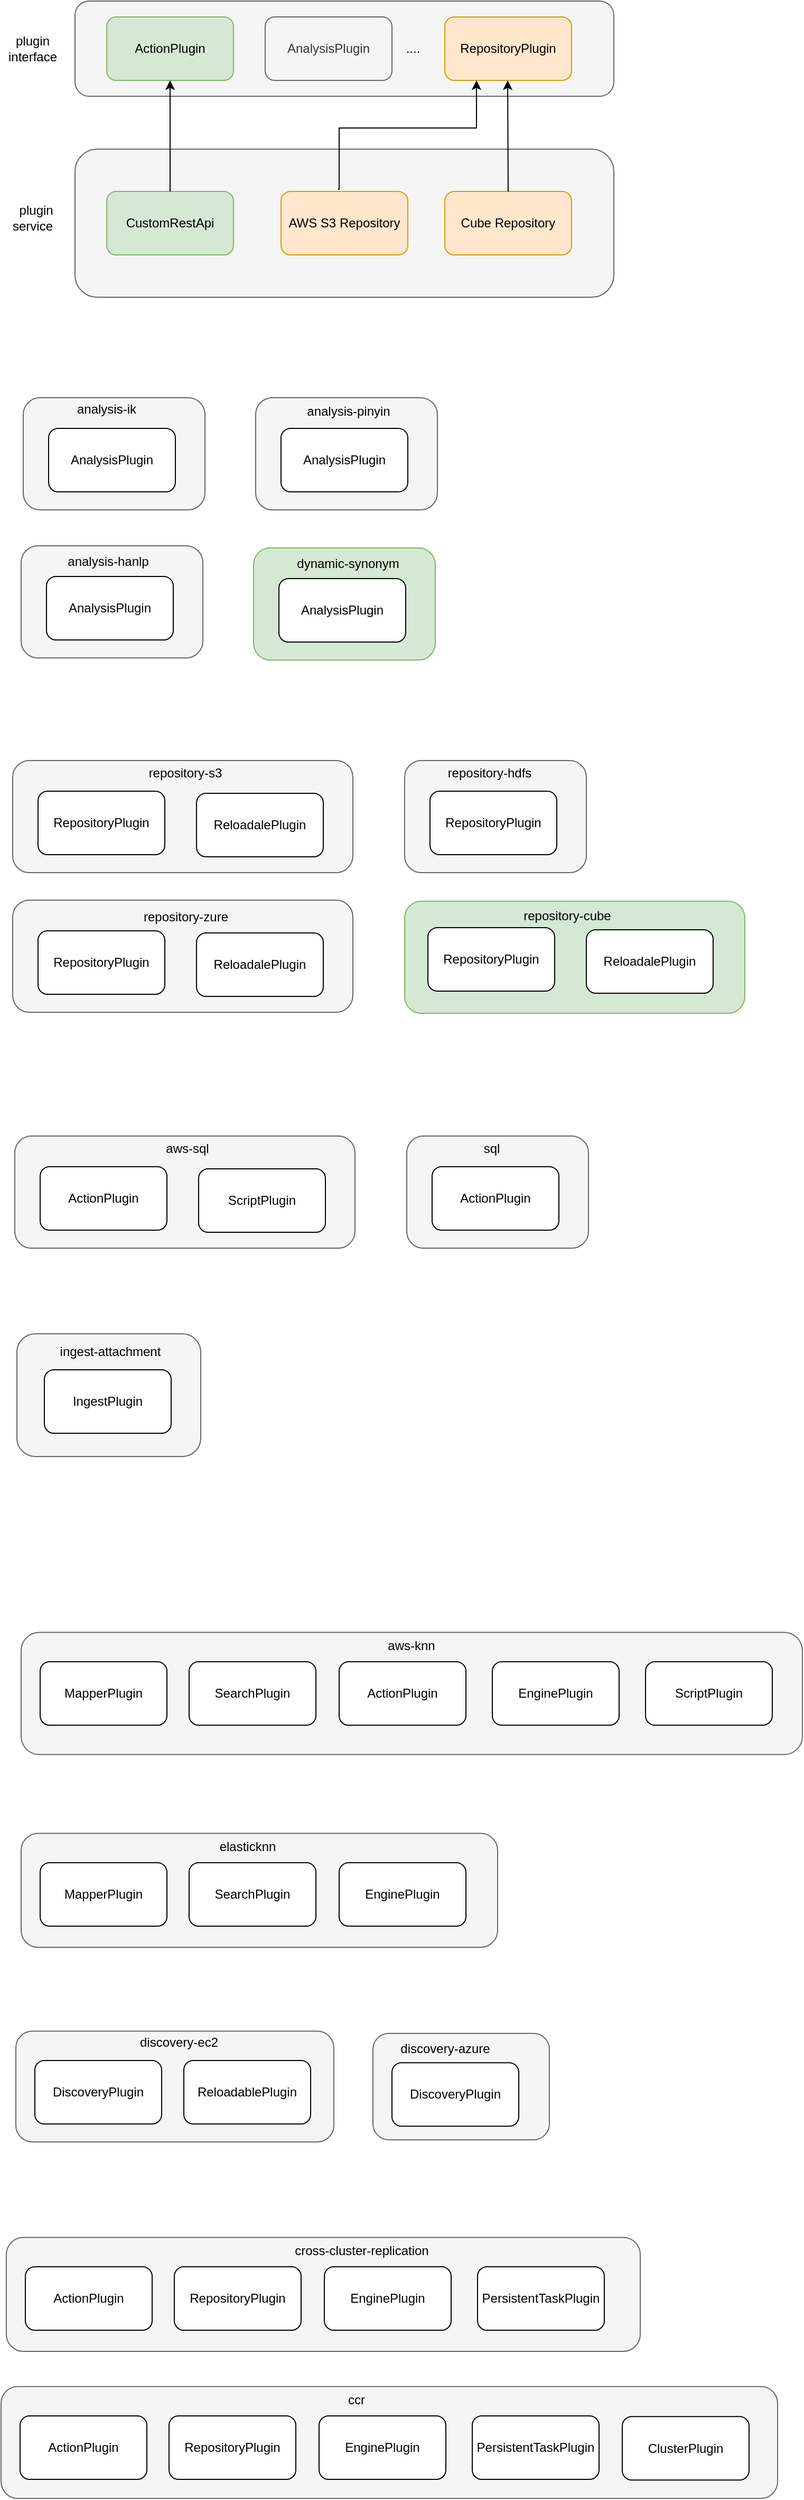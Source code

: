 <mxfile version="20.5.3" type="github">
  <diagram id="xo_CiO_Yl4N48_bS63rh" name="第 1 页">
    <mxGraphModel dx="946" dy="614" grid="0" gridSize="10" guides="1" tooltips="1" connect="1" arrows="1" fold="1" page="1" pageScale="1" pageWidth="1169" pageHeight="1654" math="0" shadow="0">
      <root>
        <mxCell id="0" />
        <mxCell id="1" parent="0" />
        <mxCell id="fHE2T1uiIEL0fMKhrEIc-2" value="" style="rounded=1;whiteSpace=wrap;html=1;fillColor=#f5f5f5;strokeColor=#666666;fontColor=#333333;" parent="1" vertex="1">
          <mxGeometry x="190" y="210" width="510" height="90" as="geometry" />
        </mxCell>
        <mxCell id="fHE2T1uiIEL0fMKhrEIc-3" value="ActionPlugin" style="rounded=1;whiteSpace=wrap;html=1;fillColor=#d5e8d4;strokeColor=#82b366;" parent="1" vertex="1">
          <mxGeometry x="220" y="225" width="120" height="60" as="geometry" />
        </mxCell>
        <mxCell id="fHE2T1uiIEL0fMKhrEIc-4" value="" style="rounded=1;whiteSpace=wrap;html=1;fillColor=#f5f5f5;fontColor=#333333;strokeColor=#666666;" parent="1" vertex="1">
          <mxGeometry x="190" y="350" width="510" height="140" as="geometry" />
        </mxCell>
        <mxCell id="fHE2T1uiIEL0fMKhrEIc-5" value="AnalysisPlugin" style="rounded=1;whiteSpace=wrap;html=1;fillColor=#f5f5f5;strokeColor=#666666;fontColor=#333333;" parent="1" vertex="1">
          <mxGeometry x="370" y="225" width="120" height="60" as="geometry" />
        </mxCell>
        <mxCell id="fHE2T1uiIEL0fMKhrEIc-7" value="...." style="text;html=1;strokeColor=none;fillColor=none;align=center;verticalAlign=middle;whiteSpace=wrap;rounded=0;" parent="1" vertex="1">
          <mxGeometry x="480" y="240" width="60" height="30" as="geometry" />
        </mxCell>
        <mxCell id="fHE2T1uiIEL0fMKhrEIc-8" value="plugin interface" style="text;html=1;strokeColor=none;fillColor=none;align=center;verticalAlign=middle;whiteSpace=wrap;rounded=0;" parent="1" vertex="1">
          <mxGeometry x="120" y="240" width="60" height="30" as="geometry" />
        </mxCell>
        <mxCell id="fHE2T1uiIEL0fMKhrEIc-9" value="CustomRestApi" style="rounded=1;whiteSpace=wrap;html=1;fillColor=#d5e8d4;strokeColor=#82b366;" parent="1" vertex="1">
          <mxGeometry x="220" y="390" width="120" height="60" as="geometry" />
        </mxCell>
        <mxCell id="fHE2T1uiIEL0fMKhrEIc-10" value="RepositoryPlugin" style="rounded=1;whiteSpace=wrap;html=1;fillColor=#ffe6cc;strokeColor=#d79b00;" parent="1" vertex="1">
          <mxGeometry x="540" y="225" width="120" height="60" as="geometry" />
        </mxCell>
        <mxCell id="fHE2T1uiIEL0fMKhrEIc-11" value="" style="endArrow=classic;html=1;rounded=0;entryX=0.5;entryY=1;entryDx=0;entryDy=0;" parent="1" source="fHE2T1uiIEL0fMKhrEIc-9" target="fHE2T1uiIEL0fMKhrEIc-3" edge="1">
          <mxGeometry width="50" height="50" relative="1" as="geometry">
            <mxPoint x="450" y="350" as="sourcePoint" />
            <mxPoint x="500" y="300" as="targetPoint" />
          </mxGeometry>
        </mxCell>
        <mxCell id="fHE2T1uiIEL0fMKhrEIc-12" value="AWS S3 Repository" style="rounded=1;whiteSpace=wrap;html=1;fillColor=#ffe6cc;strokeColor=#d79b00;" parent="1" vertex="1">
          <mxGeometry x="385" y="390" width="120" height="60" as="geometry" />
        </mxCell>
        <mxCell id="fHE2T1uiIEL0fMKhrEIc-13" value="Cube Repository" style="rounded=1;whiteSpace=wrap;html=1;fillColor=#ffe6cc;strokeColor=#d79b00;" parent="1" vertex="1">
          <mxGeometry x="540" y="390" width="120" height="60" as="geometry" />
        </mxCell>
        <mxCell id="fHE2T1uiIEL0fMKhrEIc-14" value="" style="endArrow=classic;html=1;rounded=0;edgeStyle=orthogonalEdgeStyle;entryX=0.25;entryY=1;entryDx=0;entryDy=0;exitX=0.45;exitY=-0.033;exitDx=0;exitDy=0;exitPerimeter=0;" parent="1" source="fHE2T1uiIEL0fMKhrEIc-12" target="fHE2T1uiIEL0fMKhrEIc-10" edge="1">
          <mxGeometry width="50" height="50" relative="1" as="geometry">
            <mxPoint x="440" y="385" as="sourcePoint" />
            <mxPoint x="500" y="340" as="targetPoint" />
            <Array as="points">
              <mxPoint x="440" y="388" />
              <mxPoint x="440" y="330" />
              <mxPoint x="570" y="330" />
            </Array>
          </mxGeometry>
        </mxCell>
        <mxCell id="fHE2T1uiIEL0fMKhrEIc-15" value="" style="endArrow=classic;html=1;rounded=0;" parent="1" edge="1">
          <mxGeometry width="50" height="50" relative="1" as="geometry">
            <mxPoint x="600" y="390" as="sourcePoint" />
            <mxPoint x="599.5" y="285" as="targetPoint" />
          </mxGeometry>
        </mxCell>
        <mxCell id="fHE2T1uiIEL0fMKhrEIc-16" value="&amp;nbsp; plugin service" style="text;html=1;strokeColor=none;fillColor=none;align=center;verticalAlign=middle;whiteSpace=wrap;rounded=0;" parent="1" vertex="1">
          <mxGeometry x="120" y="400" width="60" height="30" as="geometry" />
        </mxCell>
        <mxCell id="_94Ime-4hOuovqoKaUaG-1" value="" style="rounded=1;whiteSpace=wrap;html=1;fillColor=#f5f5f5;fontColor=#333333;strokeColor=#666666;" parent="1" vertex="1">
          <mxGeometry x="141" y="585" width="172" height="106" as="geometry" />
        </mxCell>
        <mxCell id="_94Ime-4hOuovqoKaUaG-2" value="analysis-ik" style="text;html=1;strokeColor=none;fillColor=none;align=center;verticalAlign=middle;whiteSpace=wrap;rounded=0;" parent="1" vertex="1">
          <mxGeometry x="190" y="581" width="60" height="30" as="geometry" />
        </mxCell>
        <mxCell id="_94Ime-4hOuovqoKaUaG-3" value="AnalysisPlugin" style="rounded=1;whiteSpace=wrap;html=1;" parent="1" vertex="1">
          <mxGeometry x="165" y="614" width="120" height="60" as="geometry" />
        </mxCell>
        <mxCell id="_94Ime-4hOuovqoKaUaG-4" value="" style="rounded=1;whiteSpace=wrap;html=1;fillColor=#f5f5f5;fontColor=#333333;strokeColor=#666666;" parent="1" vertex="1">
          <mxGeometry x="361" y="585" width="172" height="106" as="geometry" />
        </mxCell>
        <mxCell id="_94Ime-4hOuovqoKaUaG-5" value="analysis-pinyin" style="text;html=1;strokeColor=none;fillColor=none;align=center;verticalAlign=middle;whiteSpace=wrap;rounded=0;" parent="1" vertex="1">
          <mxGeometry x="398" y="583" width="102" height="30" as="geometry" />
        </mxCell>
        <mxCell id="_94Ime-4hOuovqoKaUaG-6" value="AnalysisPlugin" style="rounded=1;whiteSpace=wrap;html=1;" parent="1" vertex="1">
          <mxGeometry x="385" y="614" width="120" height="60" as="geometry" />
        </mxCell>
        <mxCell id="_94Ime-4hOuovqoKaUaG-7" value="" style="rounded=1;whiteSpace=wrap;html=1;fillColor=#f5f5f5;fontColor=#333333;strokeColor=#666666;" parent="1" vertex="1">
          <mxGeometry x="139" y="725" width="172" height="106" as="geometry" />
        </mxCell>
        <mxCell id="_94Ime-4hOuovqoKaUaG-8" value="analysis-hanlp" style="text;html=1;strokeColor=none;fillColor=none;align=center;verticalAlign=middle;whiteSpace=wrap;rounded=0;" parent="1" vertex="1">
          <mxGeometry x="177" y="725" width="89" height="30" as="geometry" />
        </mxCell>
        <mxCell id="_94Ime-4hOuovqoKaUaG-9" value="AnalysisPlugin" style="rounded=1;whiteSpace=wrap;html=1;" parent="1" vertex="1">
          <mxGeometry x="163" y="754" width="120" height="60" as="geometry" />
        </mxCell>
        <mxCell id="_94Ime-4hOuovqoKaUaG-10" value="" style="rounded=1;whiteSpace=wrap;html=1;fillColor=#f5f5f5;fontColor=#333333;strokeColor=#666666;" parent="1" vertex="1">
          <mxGeometry x="131" y="928" width="322" height="106" as="geometry" />
        </mxCell>
        <mxCell id="_94Ime-4hOuovqoKaUaG-11" value="repository-s3" style="text;html=1;strokeColor=none;fillColor=none;align=center;verticalAlign=middle;whiteSpace=wrap;rounded=0;" parent="1" vertex="1">
          <mxGeometry x="254" y="925" width="81" height="30" as="geometry" />
        </mxCell>
        <mxCell id="_94Ime-4hOuovqoKaUaG-12" value="RepositoryPlugin" style="rounded=1;whiteSpace=wrap;html=1;" parent="1" vertex="1">
          <mxGeometry x="155" y="957" width="120" height="60" as="geometry" />
        </mxCell>
        <mxCell id="_94Ime-4hOuovqoKaUaG-13" value="ReloadalePlugin" style="rounded=1;whiteSpace=wrap;html=1;" parent="1" vertex="1">
          <mxGeometry x="305" y="959" width="120" height="60" as="geometry" />
        </mxCell>
        <mxCell id="_94Ime-4hOuovqoKaUaG-14" value="" style="rounded=1;whiteSpace=wrap;html=1;fillColor=#f5f5f5;fontColor=#333333;strokeColor=#666666;" parent="1" vertex="1">
          <mxGeometry x="131" y="1060" width="322" height="106" as="geometry" />
        </mxCell>
        <mxCell id="_94Ime-4hOuovqoKaUaG-15" value="repository-zure" style="text;html=1;strokeColor=none;fillColor=none;align=center;verticalAlign=middle;whiteSpace=wrap;rounded=0;" parent="1" vertex="1">
          <mxGeometry x="246" y="1061" width="98" height="30" as="geometry" />
        </mxCell>
        <mxCell id="_94Ime-4hOuovqoKaUaG-16" value="RepositoryPlugin" style="rounded=1;whiteSpace=wrap;html=1;" parent="1" vertex="1">
          <mxGeometry x="155" y="1089" width="120" height="60" as="geometry" />
        </mxCell>
        <mxCell id="_94Ime-4hOuovqoKaUaG-17" value="ReloadalePlugin" style="rounded=1;whiteSpace=wrap;html=1;" parent="1" vertex="1">
          <mxGeometry x="305" y="1091" width="120" height="60" as="geometry" />
        </mxCell>
        <mxCell id="_94Ime-4hOuovqoKaUaG-18" value="" style="rounded=1;whiteSpace=wrap;html=1;fillColor=#d5e8d4;strokeColor=#82b366;" parent="1" vertex="1">
          <mxGeometry x="502" y="1061" width="322" height="106" as="geometry" />
        </mxCell>
        <mxCell id="_94Ime-4hOuovqoKaUaG-19" value="RepositoryPlugin" style="rounded=1;whiteSpace=wrap;html=1;" parent="1" vertex="1">
          <mxGeometry x="524" y="1086" width="120" height="60" as="geometry" />
        </mxCell>
        <mxCell id="_94Ime-4hOuovqoKaUaG-20" value="ReloadalePlugin" style="rounded=1;whiteSpace=wrap;html=1;" parent="1" vertex="1">
          <mxGeometry x="674" y="1088" width="120" height="60" as="geometry" />
        </mxCell>
        <mxCell id="_94Ime-4hOuovqoKaUaG-21" value="repository-cube" style="text;html=1;strokeColor=none;fillColor=none;align=center;verticalAlign=middle;whiteSpace=wrap;rounded=0;" parent="1" vertex="1">
          <mxGeometry x="607" y="1060" width="98" height="30" as="geometry" />
        </mxCell>
        <mxCell id="_94Ime-4hOuovqoKaUaG-22" value="" style="rounded=1;whiteSpace=wrap;html=1;fillColor=#f5f5f5;fontColor=#333333;strokeColor=#666666;" parent="1" vertex="1">
          <mxGeometry x="502" y="928" width="172" height="106" as="geometry" />
        </mxCell>
        <mxCell id="_94Ime-4hOuovqoKaUaG-23" value="repository-hdfs" style="text;html=1;strokeColor=none;fillColor=none;align=center;verticalAlign=middle;whiteSpace=wrap;rounded=0;" parent="1" vertex="1">
          <mxGeometry x="536" y="925" width="93" height="30" as="geometry" />
        </mxCell>
        <mxCell id="_94Ime-4hOuovqoKaUaG-24" value="RepositoryPlugin" style="rounded=1;whiteSpace=wrap;html=1;" parent="1" vertex="1">
          <mxGeometry x="526" y="957" width="120" height="60" as="geometry" />
        </mxCell>
        <mxCell id="_94Ime-4hOuovqoKaUaG-25" value="" style="rounded=1;whiteSpace=wrap;html=1;fillColor=#d5e8d4;strokeColor=#82b366;" parent="1" vertex="1">
          <mxGeometry x="359" y="727" width="172" height="106" as="geometry" />
        </mxCell>
        <mxCell id="_94Ime-4hOuovqoKaUaG-26" value="dynamic-synonym" style="text;html=1;strokeColor=none;fillColor=none;align=center;verticalAlign=middle;whiteSpace=wrap;rounded=0;" parent="1" vertex="1">
          <mxGeometry x="397" y="727" width="103" height="30" as="geometry" />
        </mxCell>
        <mxCell id="_94Ime-4hOuovqoKaUaG-27" value="AnalysisPlugin" style="rounded=1;whiteSpace=wrap;html=1;" parent="1" vertex="1">
          <mxGeometry x="383" y="756" width="120" height="60" as="geometry" />
        </mxCell>
        <mxCell id="ndxp9ri9iPsZWDE7ssAo-4" value="" style="rounded=1;whiteSpace=wrap;html=1;fillColor=#f5f5f5;fontColor=#333333;strokeColor=#666666;" vertex="1" parent="1">
          <mxGeometry x="133" y="1283" width="322" height="106" as="geometry" />
        </mxCell>
        <mxCell id="ndxp9ri9iPsZWDE7ssAo-5" value="aws-sql" style="text;html=1;strokeColor=none;fillColor=none;align=center;verticalAlign=middle;whiteSpace=wrap;rounded=0;" vertex="1" parent="1">
          <mxGeometry x="256" y="1280" width="81" height="30" as="geometry" />
        </mxCell>
        <mxCell id="ndxp9ri9iPsZWDE7ssAo-6" value="ActionPlugin" style="rounded=1;whiteSpace=wrap;html=1;" vertex="1" parent="1">
          <mxGeometry x="157" y="1312" width="120" height="60" as="geometry" />
        </mxCell>
        <mxCell id="ndxp9ri9iPsZWDE7ssAo-7" value="ScriptPlugin" style="rounded=1;whiteSpace=wrap;html=1;" vertex="1" parent="1">
          <mxGeometry x="307" y="1314" width="120" height="60" as="geometry" />
        </mxCell>
        <mxCell id="ndxp9ri9iPsZWDE7ssAo-8" value="" style="rounded=1;whiteSpace=wrap;html=1;fillColor=#f5f5f5;fontColor=#333333;strokeColor=#666666;" vertex="1" parent="1">
          <mxGeometry x="504" y="1283" width="172" height="106" as="geometry" />
        </mxCell>
        <mxCell id="ndxp9ri9iPsZWDE7ssAo-9" value="sql" style="text;html=1;strokeColor=none;fillColor=none;align=center;verticalAlign=middle;whiteSpace=wrap;rounded=0;" vertex="1" parent="1">
          <mxGeometry x="538" y="1280" width="93" height="30" as="geometry" />
        </mxCell>
        <mxCell id="ndxp9ri9iPsZWDE7ssAo-10" value="ActionPlugin" style="rounded=1;whiteSpace=wrap;html=1;" vertex="1" parent="1">
          <mxGeometry x="528" y="1312" width="120" height="60" as="geometry" />
        </mxCell>
        <mxCell id="ndxp9ri9iPsZWDE7ssAo-15" value="" style="rounded=1;whiteSpace=wrap;html=1;fillColor=#f5f5f5;fontColor=#333333;strokeColor=#666666;" vertex="1" parent="1">
          <mxGeometry x="139" y="1752.25" width="739.5" height="115.5" as="geometry" />
        </mxCell>
        <mxCell id="ndxp9ri9iPsZWDE7ssAo-16" value="aws-knn" style="text;html=1;strokeColor=none;fillColor=none;align=center;verticalAlign=middle;whiteSpace=wrap;rounded=0;" vertex="1" parent="1">
          <mxGeometry x="468.25" y="1750" width="81" height="30" as="geometry" />
        </mxCell>
        <mxCell id="ndxp9ri9iPsZWDE7ssAo-17" value="MapperPlugin" style="rounded=1;whiteSpace=wrap;html=1;" vertex="1" parent="1">
          <mxGeometry x="157" y="1780" width="120" height="60" as="geometry" />
        </mxCell>
        <mxCell id="ndxp9ri9iPsZWDE7ssAo-18" value="SearchPlugin" style="rounded=1;whiteSpace=wrap;html=1;" vertex="1" parent="1">
          <mxGeometry x="298" y="1780" width="120" height="60" as="geometry" />
        </mxCell>
        <mxCell id="ndxp9ri9iPsZWDE7ssAo-22" value="ActionPlugin" style="rounded=1;whiteSpace=wrap;html=1;" vertex="1" parent="1">
          <mxGeometry x="440" y="1780" width="120" height="60" as="geometry" />
        </mxCell>
        <mxCell id="ndxp9ri9iPsZWDE7ssAo-23" value="EnginePlugin" style="rounded=1;whiteSpace=wrap;html=1;" vertex="1" parent="1">
          <mxGeometry x="585" y="1780" width="120" height="60" as="geometry" />
        </mxCell>
        <mxCell id="ndxp9ri9iPsZWDE7ssAo-24" value="ScriptPlugin" style="rounded=1;whiteSpace=wrap;html=1;" vertex="1" parent="1">
          <mxGeometry x="730" y="1780" width="120" height="60" as="geometry" />
        </mxCell>
        <mxCell id="ndxp9ri9iPsZWDE7ssAo-25" value="" style="rounded=1;whiteSpace=wrap;html=1;fillColor=#f5f5f5;fontColor=#333333;strokeColor=#666666;" vertex="1" parent="1">
          <mxGeometry x="139" y="1942.25" width="451" height="107.75" as="geometry" />
        </mxCell>
        <mxCell id="ndxp9ri9iPsZWDE7ssAo-26" value="elasticknn" style="text;html=1;strokeColor=none;fillColor=none;align=center;verticalAlign=middle;whiteSpace=wrap;rounded=0;" vertex="1" parent="1">
          <mxGeometry x="313" y="1940" width="81" height="30" as="geometry" />
        </mxCell>
        <mxCell id="ndxp9ri9iPsZWDE7ssAo-27" value="MapperPlugin" style="rounded=1;whiteSpace=wrap;html=1;" vertex="1" parent="1">
          <mxGeometry x="157" y="1970" width="120" height="60" as="geometry" />
        </mxCell>
        <mxCell id="ndxp9ri9iPsZWDE7ssAo-28" value="SearchPlugin" style="rounded=1;whiteSpace=wrap;html=1;" vertex="1" parent="1">
          <mxGeometry x="298" y="1970" width="120" height="60" as="geometry" />
        </mxCell>
        <mxCell id="ndxp9ri9iPsZWDE7ssAo-30" value="EnginePlugin" style="rounded=1;whiteSpace=wrap;html=1;" vertex="1" parent="1">
          <mxGeometry x="440" y="1970" width="120" height="60" as="geometry" />
        </mxCell>
        <mxCell id="ndxp9ri9iPsZWDE7ssAo-32" value="" style="rounded=1;whiteSpace=wrap;html=1;fillColor=#f5f5f5;fontColor=#333333;strokeColor=#666666;" vertex="1" parent="1">
          <mxGeometry x="135" y="1470" width="174" height="116" as="geometry" />
        </mxCell>
        <mxCell id="ndxp9ri9iPsZWDE7ssAo-33" value="ingest-attachment" style="text;html=1;strokeColor=none;fillColor=none;align=center;verticalAlign=middle;whiteSpace=wrap;rounded=0;" vertex="1" parent="1">
          <mxGeometry x="171" y="1472" width="105" height="30" as="geometry" />
        </mxCell>
        <mxCell id="ndxp9ri9iPsZWDE7ssAo-34" value="IngestPlugin" style="rounded=1;whiteSpace=wrap;html=1;" vertex="1" parent="1">
          <mxGeometry x="161" y="1504" width="120" height="60" as="geometry" />
        </mxCell>
        <mxCell id="ndxp9ri9iPsZWDE7ssAo-41" value="" style="rounded=1;whiteSpace=wrap;html=1;fillColor=#f5f5f5;fontColor=#333333;strokeColor=#666666;" vertex="1" parent="1">
          <mxGeometry x="134" y="2129.25" width="301" height="104.75" as="geometry" />
        </mxCell>
        <mxCell id="ndxp9ri9iPsZWDE7ssAo-42" value="discovery-ec2" style="text;html=1;strokeColor=none;fillColor=none;align=center;verticalAlign=middle;whiteSpace=wrap;rounded=0;" vertex="1" parent="1">
          <mxGeometry x="248" y="2125" width="81" height="30" as="geometry" />
        </mxCell>
        <mxCell id="ndxp9ri9iPsZWDE7ssAo-43" value="DiscoveryPlugin" style="rounded=1;whiteSpace=wrap;html=1;" vertex="1" parent="1">
          <mxGeometry x="152" y="2157" width="120" height="60" as="geometry" />
        </mxCell>
        <mxCell id="ndxp9ri9iPsZWDE7ssAo-44" value="ReloadablePlugin" style="rounded=1;whiteSpace=wrap;html=1;" vertex="1" parent="1">
          <mxGeometry x="293" y="2157" width="120" height="60" as="geometry" />
        </mxCell>
        <mxCell id="ndxp9ri9iPsZWDE7ssAo-46" value="" style="rounded=1;whiteSpace=wrap;html=1;fillColor=#f5f5f5;fontColor=#333333;strokeColor=#666666;" vertex="1" parent="1">
          <mxGeometry x="472" y="2131.38" width="167" height="100.62" as="geometry" />
        </mxCell>
        <mxCell id="ndxp9ri9iPsZWDE7ssAo-47" value="discovery-azure" style="text;html=1;strokeColor=none;fillColor=none;align=center;verticalAlign=middle;whiteSpace=wrap;rounded=0;" vertex="1" parent="1">
          <mxGeometry x="474" y="2131.38" width="133" height="30" as="geometry" />
        </mxCell>
        <mxCell id="ndxp9ri9iPsZWDE7ssAo-48" value="DiscoveryPlugin" style="rounded=1;whiteSpace=wrap;html=1;" vertex="1" parent="1">
          <mxGeometry x="490" y="2159.13" width="120" height="60" as="geometry" />
        </mxCell>
        <mxCell id="ndxp9ri9iPsZWDE7ssAo-50" value="" style="rounded=1;whiteSpace=wrap;html=1;fillColor=#f5f5f5;fontColor=#333333;strokeColor=#666666;" vertex="1" parent="1">
          <mxGeometry x="125" y="2324.25" width="600" height="107.75" as="geometry" />
        </mxCell>
        <mxCell id="ndxp9ri9iPsZWDE7ssAo-51" value="cross-cluster-replication" style="text;html=1;strokeColor=none;fillColor=none;align=center;verticalAlign=middle;whiteSpace=wrap;rounded=0;" vertex="1" parent="1">
          <mxGeometry x="388" y="2322" width="147.25" height="30" as="geometry" />
        </mxCell>
        <mxCell id="ndxp9ri9iPsZWDE7ssAo-52" value="ActionPlugin" style="rounded=1;whiteSpace=wrap;html=1;" vertex="1" parent="1">
          <mxGeometry x="143" y="2352" width="120" height="60" as="geometry" />
        </mxCell>
        <mxCell id="ndxp9ri9iPsZWDE7ssAo-53" value="RepositoryPlugin" style="rounded=1;whiteSpace=wrap;html=1;" vertex="1" parent="1">
          <mxGeometry x="284" y="2352" width="120" height="60" as="geometry" />
        </mxCell>
        <mxCell id="ndxp9ri9iPsZWDE7ssAo-54" value="EnginePlugin" style="rounded=1;whiteSpace=wrap;html=1;" vertex="1" parent="1">
          <mxGeometry x="426" y="2352" width="120" height="60" as="geometry" />
        </mxCell>
        <mxCell id="ndxp9ri9iPsZWDE7ssAo-55" value="PersistentTaskPlugin" style="rounded=1;whiteSpace=wrap;html=1;" vertex="1" parent="1">
          <mxGeometry x="571" y="2352" width="120" height="60" as="geometry" />
        </mxCell>
        <mxCell id="ndxp9ri9iPsZWDE7ssAo-58" value="" style="rounded=1;whiteSpace=wrap;html=1;fillColor=#f5f5f5;fontColor=#333333;strokeColor=#666666;" vertex="1" parent="1">
          <mxGeometry x="120" y="2465.25" width="735" height="105.75" as="geometry" />
        </mxCell>
        <mxCell id="ndxp9ri9iPsZWDE7ssAo-59" value="ccr" style="text;html=1;strokeColor=none;fillColor=none;align=center;verticalAlign=middle;whiteSpace=wrap;rounded=0;" vertex="1" parent="1">
          <mxGeometry x="383" y="2463" width="147.25" height="30" as="geometry" />
        </mxCell>
        <mxCell id="ndxp9ri9iPsZWDE7ssAo-60" value="ActionPlugin" style="rounded=1;whiteSpace=wrap;html=1;" vertex="1" parent="1">
          <mxGeometry x="138" y="2493" width="120" height="60" as="geometry" />
        </mxCell>
        <mxCell id="ndxp9ri9iPsZWDE7ssAo-61" value="RepositoryPlugin" style="rounded=1;whiteSpace=wrap;html=1;" vertex="1" parent="1">
          <mxGeometry x="279" y="2493" width="120" height="60" as="geometry" />
        </mxCell>
        <mxCell id="ndxp9ri9iPsZWDE7ssAo-62" value="EnginePlugin" style="rounded=1;whiteSpace=wrap;html=1;" vertex="1" parent="1">
          <mxGeometry x="421" y="2493" width="120" height="60" as="geometry" />
        </mxCell>
        <mxCell id="ndxp9ri9iPsZWDE7ssAo-63" value="PersistentTaskPlugin" style="rounded=1;whiteSpace=wrap;html=1;" vertex="1" parent="1">
          <mxGeometry x="566" y="2493" width="120" height="60" as="geometry" />
        </mxCell>
        <mxCell id="ndxp9ri9iPsZWDE7ssAo-64" value="ClusterPlugin" style="rounded=1;whiteSpace=wrap;html=1;" vertex="1" parent="1">
          <mxGeometry x="708" y="2493.63" width="120" height="60" as="geometry" />
        </mxCell>
      </root>
    </mxGraphModel>
  </diagram>
</mxfile>
